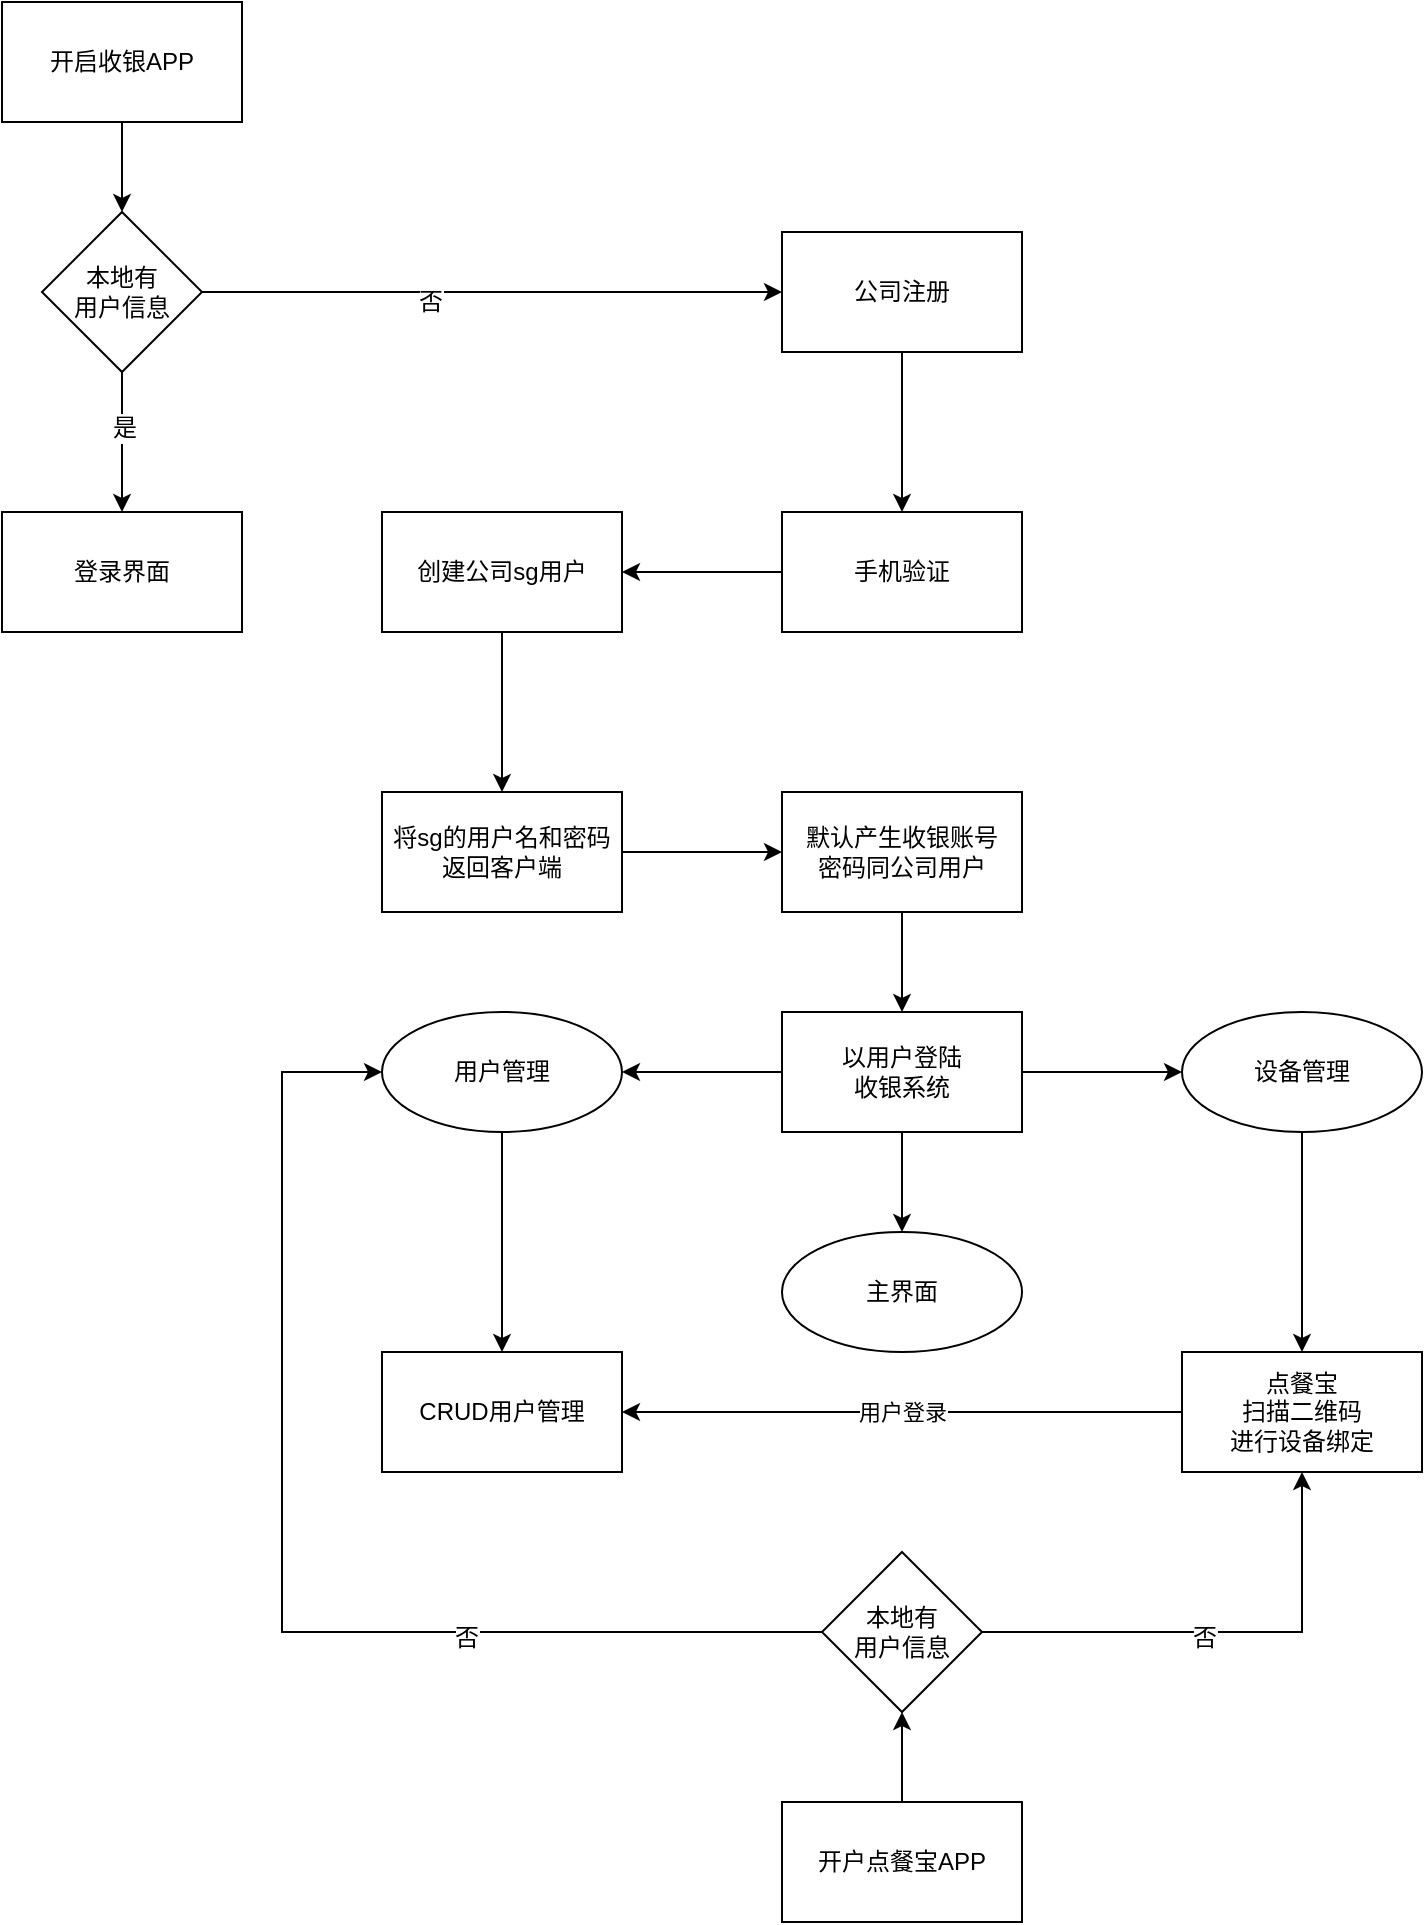 <mxfile version="10.5.9" type="github"><diagram id="BWT51r5SF6vtr_4SbeMR" name="Page-1"><mxGraphModel dx="758" dy="476" grid="1" gridSize="10" guides="1" tooltips="1" connect="1" arrows="1" fold="1" page="1" pageScale="1" pageWidth="850" pageHeight="1100" math="0" shadow="0"><root><mxCell id="0"/><mxCell id="1" parent="0"/><mxCell id="kDlv3nbVZnpNTba7Xp0x-3" value="" style="edgeStyle=orthogonalEdgeStyle;rounded=0;orthogonalLoop=1;jettySize=auto;html=1;" parent="1" source="kDlv3nbVZnpNTba7Xp0x-1" target="kDlv3nbVZnpNTba7Xp0x-2" edge="1"><mxGeometry relative="1" as="geometry"/></mxCell><mxCell id="kDlv3nbVZnpNTba7Xp0x-1" value="公司注册" style="rounded=0;whiteSpace=wrap;html=1;" parent="1" vertex="1"><mxGeometry x="455" y="195" width="120" height="60" as="geometry"/></mxCell><mxCell id="kDlv3nbVZnpNTba7Xp0x-9" value="" style="edgeStyle=orthogonalEdgeStyle;rounded=0;orthogonalLoop=1;jettySize=auto;html=1;" parent="1" source="kDlv3nbVZnpNTba7Xp0x-2" target="kDlv3nbVZnpNTba7Xp0x-8" edge="1"><mxGeometry relative="1" as="geometry"/></mxCell><mxCell id="kDlv3nbVZnpNTba7Xp0x-2" value="手机验证" style="rounded=0;whiteSpace=wrap;html=1;" parent="1" vertex="1"><mxGeometry x="455" y="335" width="120" height="60" as="geometry"/></mxCell><mxCell id="kDlv3nbVZnpNTba7Xp0x-11" value="" style="edgeStyle=orthogonalEdgeStyle;rounded=0;orthogonalLoop=1;jettySize=auto;html=1;" parent="1" source="kDlv3nbVZnpNTba7Xp0x-8" target="kDlv3nbVZnpNTba7Xp0x-10" edge="1"><mxGeometry relative="1" as="geometry"/></mxCell><mxCell id="kDlv3nbVZnpNTba7Xp0x-8" value="创建公司sg用户" style="rounded=0;whiteSpace=wrap;html=1;" parent="1" vertex="1"><mxGeometry x="255" y="335" width="120" height="60" as="geometry"/></mxCell><mxCell id="kDlv3nbVZnpNTba7Xp0x-12" style="edgeStyle=orthogonalEdgeStyle;rounded=0;orthogonalLoop=1;jettySize=auto;html=1;entryX=0;entryY=0.5;entryDx=0;entryDy=0;" parent="1" source="kDlv3nbVZnpNTba7Xp0x-10" target="kDlv3nbVZnpNTba7Xp0x-4" edge="1"><mxGeometry relative="1" as="geometry"/></mxCell><mxCell id="kDlv3nbVZnpNTba7Xp0x-10" value="将sg的用户名和密码&lt;br&gt;返回客户端&lt;br&gt;" style="rounded=0;whiteSpace=wrap;html=1;" parent="1" vertex="1"><mxGeometry x="255" y="475" width="120" height="60" as="geometry"/></mxCell><mxCell id="kDlv3nbVZnpNTba7Xp0x-7" value="" style="edgeStyle=orthogonalEdgeStyle;rounded=0;orthogonalLoop=1;jettySize=auto;html=1;" parent="1" source="kDlv3nbVZnpNTba7Xp0x-4" target="kDlv3nbVZnpNTba7Xp0x-6" edge="1"><mxGeometry relative="1" as="geometry"/></mxCell><mxCell id="kDlv3nbVZnpNTba7Xp0x-4" value="默认产生收银账号&lt;br&gt;密码同公司用户&lt;br&gt;" style="rounded=0;whiteSpace=wrap;html=1;" parent="1" vertex="1"><mxGeometry x="455" y="475" width="120" height="60" as="geometry"/></mxCell><mxCell id="kDlv3nbVZnpNTba7Xp0x-41" style="edgeStyle=orthogonalEdgeStyle;rounded=0;orthogonalLoop=1;jettySize=auto;html=1;entryX=1;entryY=0.5;entryDx=0;entryDy=0;" parent="1" source="kDlv3nbVZnpNTba7Xp0x-6" target="kDlv3nbVZnpNTba7Xp0x-22" edge="1"><mxGeometry relative="1" as="geometry"/></mxCell><mxCell id="kDlv3nbVZnpNTba7Xp0x-42" style="edgeStyle=orthogonalEdgeStyle;rounded=0;orthogonalLoop=1;jettySize=auto;html=1;entryX=0;entryY=0.5;entryDx=0;entryDy=0;" parent="1" source="kDlv3nbVZnpNTba7Xp0x-6" target="kDlv3nbVZnpNTba7Xp0x-21" edge="1"><mxGeometry relative="1" as="geometry"/></mxCell><mxCell id="kDlv3nbVZnpNTba7Xp0x-59" style="edgeStyle=orthogonalEdgeStyle;rounded=0;orthogonalLoop=1;jettySize=auto;html=1;entryX=0.5;entryY=0;entryDx=0;entryDy=0;" parent="1" source="kDlv3nbVZnpNTba7Xp0x-6" target="kDlv3nbVZnpNTba7Xp0x-58" edge="1"><mxGeometry relative="1" as="geometry"/></mxCell><mxCell id="kDlv3nbVZnpNTba7Xp0x-6" value="以用户登陆&lt;br&gt;收银系统&lt;br&gt;" style="rounded=0;whiteSpace=wrap;html=1;" parent="1" vertex="1"><mxGeometry x="455" y="585" width="120" height="60" as="geometry"/></mxCell><mxCell id="kDlv3nbVZnpNTba7Xp0x-45" value="用户登录" style="edgeStyle=orthogonalEdgeStyle;rounded=0;orthogonalLoop=1;jettySize=auto;html=1;entryX=1;entryY=0.5;entryDx=0;entryDy=0;" parent="1" source="kDlv3nbVZnpNTba7Xp0x-17" target="kDlv3nbVZnpNTba7Xp0x-25" edge="1"><mxGeometry relative="1" as="geometry"/></mxCell><mxCell id="kDlv3nbVZnpNTba7Xp0x-17" value="点餐宝&lt;br&gt;扫描二维码&lt;br&gt;进行设备绑定&lt;br&gt;" style="rounded=0;whiteSpace=wrap;html=1;" parent="1" vertex="1"><mxGeometry x="655" y="755" width="120" height="60" as="geometry"/></mxCell><mxCell id="kDlv3nbVZnpNTba7Xp0x-44" style="edgeStyle=orthogonalEdgeStyle;rounded=0;orthogonalLoop=1;jettySize=auto;html=1;" parent="1" source="kDlv3nbVZnpNTba7Xp0x-21" target="kDlv3nbVZnpNTba7Xp0x-17" edge="1"><mxGeometry relative="1" as="geometry"/></mxCell><mxCell id="kDlv3nbVZnpNTba7Xp0x-21" value="设备管理" style="ellipse;whiteSpace=wrap;html=1;" parent="1" vertex="1"><mxGeometry x="655" y="585" width="120" height="60" as="geometry"/></mxCell><mxCell id="kDlv3nbVZnpNTba7Xp0x-43" style="edgeStyle=orthogonalEdgeStyle;rounded=0;orthogonalLoop=1;jettySize=auto;html=1;entryX=0.5;entryY=0;entryDx=0;entryDy=0;" parent="1" source="kDlv3nbVZnpNTba7Xp0x-22" target="kDlv3nbVZnpNTba7Xp0x-25" edge="1"><mxGeometry relative="1" as="geometry"/></mxCell><mxCell id="kDlv3nbVZnpNTba7Xp0x-22" value="用户管理" style="ellipse;whiteSpace=wrap;html=1;" parent="1" vertex="1"><mxGeometry x="255" y="585" width="120" height="60" as="geometry"/></mxCell><mxCell id="kDlv3nbVZnpNTba7Xp0x-25" value="CRUD用户管理" style="rounded=0;whiteSpace=wrap;html=1;" parent="1" vertex="1"><mxGeometry x="255" y="755" width="120" height="60" as="geometry"/></mxCell><mxCell id="kDlv3nbVZnpNTba7Xp0x-35" style="edgeStyle=orthogonalEdgeStyle;rounded=0;orthogonalLoop=1;jettySize=auto;html=1;entryX=0.5;entryY=0;entryDx=0;entryDy=0;" parent="1" source="kDlv3nbVZnpNTba7Xp0x-31" target="kDlv3nbVZnpNTba7Xp0x-32" edge="1"><mxGeometry relative="1" as="geometry"/></mxCell><mxCell id="kDlv3nbVZnpNTba7Xp0x-31" value="开启收银APP" style="rounded=0;whiteSpace=wrap;html=1;" parent="1" vertex="1"><mxGeometry x="65" y="80" width="120" height="60" as="geometry"/></mxCell><mxCell id="kDlv3nbVZnpNTba7Xp0x-34" style="edgeStyle=orthogonalEdgeStyle;rounded=0;orthogonalLoop=1;jettySize=auto;html=1;entryX=0.5;entryY=0;entryDx=0;entryDy=0;" parent="1" source="kDlv3nbVZnpNTba7Xp0x-32" target="kDlv3nbVZnpNTba7Xp0x-33" edge="1"><mxGeometry relative="1" as="geometry"><mxPoint x="125" y="350" as="targetPoint"/></mxGeometry></mxCell><mxCell id="kDlv3nbVZnpNTba7Xp0x-36" value="是" style="text;html=1;resizable=0;points=[];align=center;verticalAlign=middle;labelBackgroundColor=#ffffff;" parent="kDlv3nbVZnpNTba7Xp0x-34" vertex="1" connectable="0"><mxGeometry x="-0.2" y="1" relative="1" as="geometry"><mxPoint as="offset"/></mxGeometry></mxCell><mxCell id="kDlv3nbVZnpNTba7Xp0x-39" style="edgeStyle=orthogonalEdgeStyle;rounded=0;orthogonalLoop=1;jettySize=auto;html=1;entryX=0;entryY=0.5;entryDx=0;entryDy=0;" parent="1" source="kDlv3nbVZnpNTba7Xp0x-32" target="kDlv3nbVZnpNTba7Xp0x-1" edge="1"><mxGeometry relative="1" as="geometry"><mxPoint x="425" y="180" as="targetPoint"/></mxGeometry></mxCell><mxCell id="kDlv3nbVZnpNTba7Xp0x-40" value="否" style="text;html=1;resizable=0;points=[];align=center;verticalAlign=middle;labelBackgroundColor=#ffffff;" parent="kDlv3nbVZnpNTba7Xp0x-39" vertex="1" connectable="0"><mxGeometry x="-0.213" y="5" relative="1" as="geometry"><mxPoint y="10" as="offset"/></mxGeometry></mxCell><mxCell id="kDlv3nbVZnpNTba7Xp0x-32" value="本地有&lt;br&gt;用户信息" style="rhombus;whiteSpace=wrap;html=1;" parent="1" vertex="1"><mxGeometry x="85" y="185" width="80" height="80" as="geometry"/></mxCell><mxCell id="kDlv3nbVZnpNTba7Xp0x-33" value="登录界面" style="rounded=0;whiteSpace=wrap;html=1;" parent="1" vertex="1"><mxGeometry x="65" y="335" width="120" height="60" as="geometry"/></mxCell><mxCell id="kDlv3nbVZnpNTba7Xp0x-50" value="" style="edgeStyle=orthogonalEdgeStyle;rounded=0;orthogonalLoop=1;jettySize=auto;html=1;" parent="1" source="kDlv3nbVZnpNTba7Xp0x-46" target="kDlv3nbVZnpNTba7Xp0x-48" edge="1"><mxGeometry relative="1" as="geometry"/></mxCell><mxCell id="kDlv3nbVZnpNTba7Xp0x-46" value="开户点餐宝APP" style="rounded=0;whiteSpace=wrap;html=1;" parent="1" vertex="1"><mxGeometry x="455" y="980" width="120" height="60" as="geometry"/></mxCell><mxCell id="kDlv3nbVZnpNTba7Xp0x-53" style="edgeStyle=orthogonalEdgeStyle;rounded=0;orthogonalLoop=1;jettySize=auto;html=1;entryX=0.5;entryY=1;entryDx=0;entryDy=0;" parent="1" source="kDlv3nbVZnpNTba7Xp0x-48" target="kDlv3nbVZnpNTba7Xp0x-17" edge="1"><mxGeometry relative="1" as="geometry"/></mxCell><mxCell id="kDlv3nbVZnpNTba7Xp0x-54" value="否" style="text;html=1;resizable=0;points=[];align=center;verticalAlign=middle;labelBackgroundColor=#ffffff;" parent="kDlv3nbVZnpNTba7Xp0x-53" vertex="1" connectable="0"><mxGeometry x="-0.078" y="-3" relative="1" as="geometry"><mxPoint as="offset"/></mxGeometry></mxCell><mxCell id="kDlv3nbVZnpNTba7Xp0x-55" style="edgeStyle=orthogonalEdgeStyle;rounded=0;orthogonalLoop=1;jettySize=auto;html=1;exitX=0;exitY=0.5;exitDx=0;exitDy=0;entryX=0;entryY=0.5;entryDx=0;entryDy=0;" parent="1" source="kDlv3nbVZnpNTba7Xp0x-48" target="kDlv3nbVZnpNTba7Xp0x-22" edge="1"><mxGeometry relative="1" as="geometry"><Array as="points"><mxPoint x="205" y="895"/><mxPoint x="205" y="615"/></Array></mxGeometry></mxCell><mxCell id="kDlv3nbVZnpNTba7Xp0x-56" value="否" style="text;html=1;resizable=0;points=[];align=center;verticalAlign=middle;labelBackgroundColor=#ffffff;" parent="kDlv3nbVZnpNTba7Xp0x-55" vertex="1" connectable="0"><mxGeometry x="-0.405" y="3" relative="1" as="geometry"><mxPoint as="offset"/></mxGeometry></mxCell><mxCell id="kDlv3nbVZnpNTba7Xp0x-48" value="本地有&lt;br&gt;用户信息" style="rhombus;whiteSpace=wrap;html=1;" parent="1" vertex="1"><mxGeometry x="475" y="855" width="80" height="80" as="geometry"/></mxCell><mxCell id="kDlv3nbVZnpNTba7Xp0x-58" value="主界面" style="ellipse;whiteSpace=wrap;html=1;" parent="1" vertex="1"><mxGeometry x="455" y="695" width="120" height="60" as="geometry"/></mxCell></root></mxGraphModel></diagram></mxfile>
